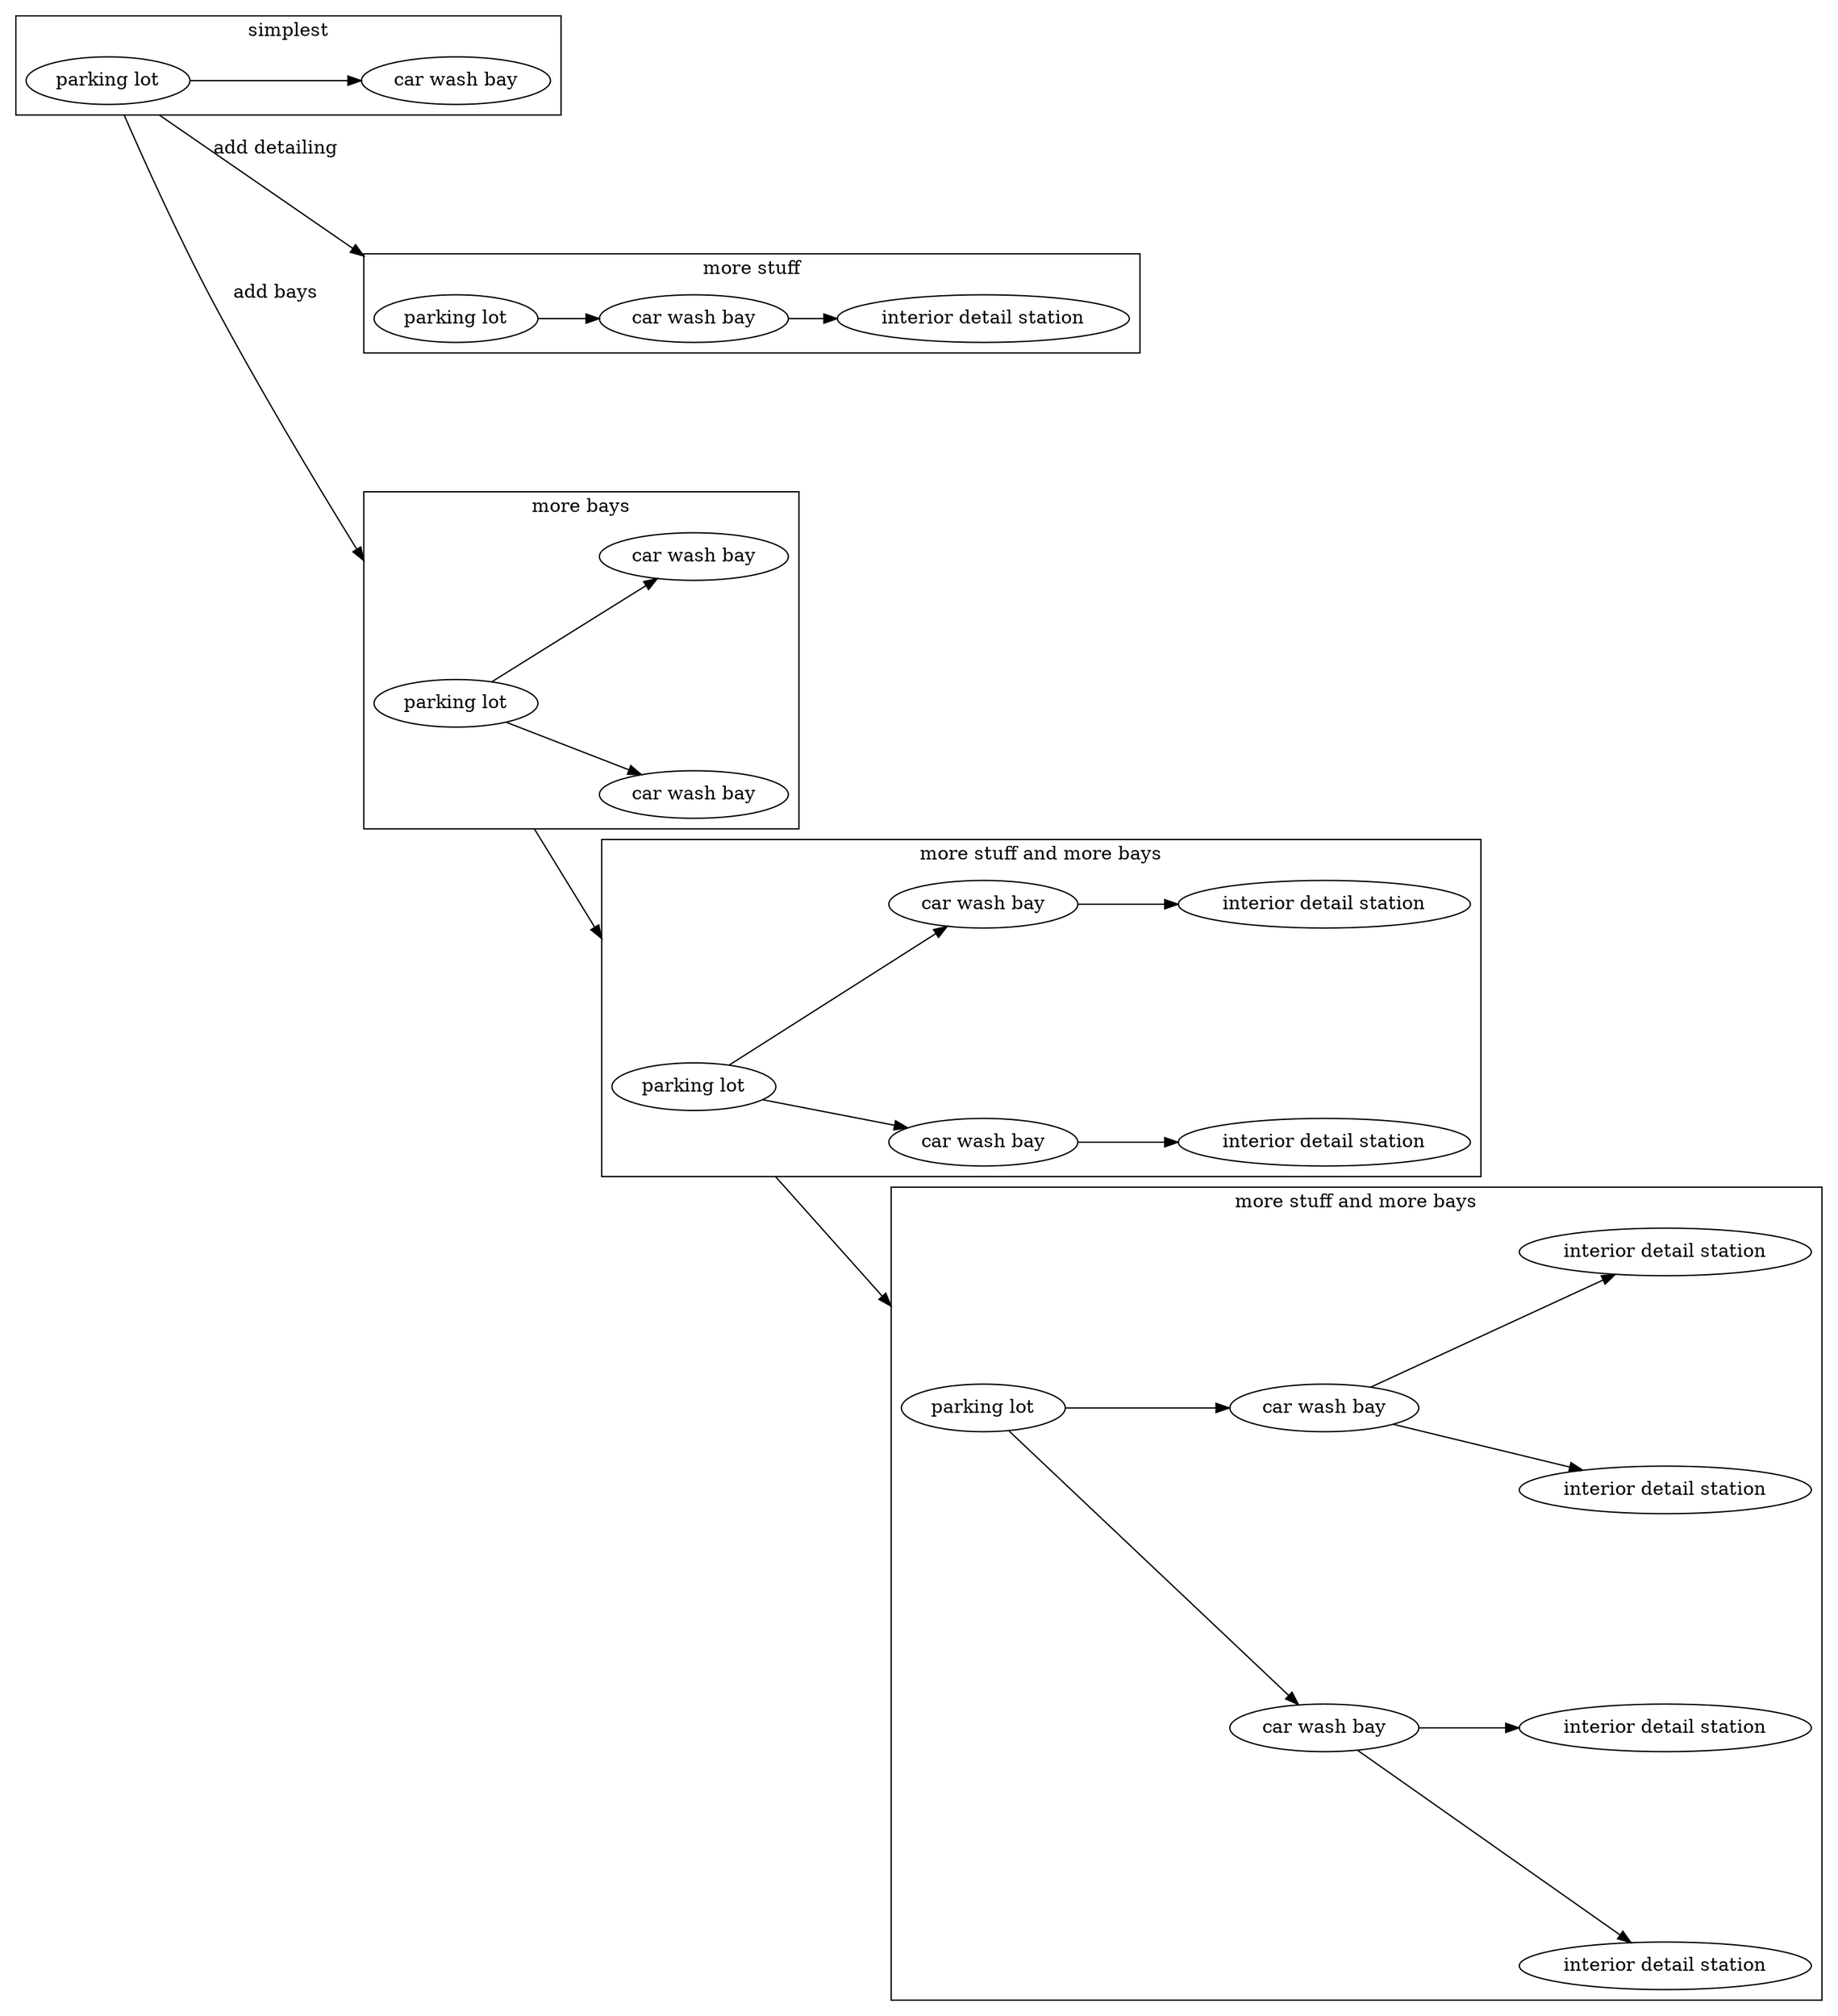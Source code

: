 # https://dreampuf.github.io/GraphvizOnline/
digraph G {

  graph [rankdir="LR"; nodesep=2; compound=true; ];

  subgraph cluster_0 {
    pl_0[label="parking lot"];
    cwb_0[label="car wash bay"];
    pl_0 -> cwb_0;
    label = "simplest";
  }

  subgraph cluster_1 {
    pl_1[label="parking lot"];
    cwb_1[label="car wash bay"];
    ids_1[label="interior detail station"];
    pl_1 -> cwb_1 -> ids_1;
    label="more stuff";
  }

  subgraph cluster_2 {
    pl_2[label="parking lot"];
    cwb_2a[label="car wash bay"];
    cwb_2b[label="car wash bay"];
    pl_2 -> cwb_2a;
    pl_2 -> cwb_2b;
    label = "more bays";
  }

  subgraph cluster_3 {
    pl_3[label="parking lot"];
    cwb_3a[label="car wash bay"];
    cwb_3b[label="car wash bay"];
    ids_3a[label="interior detail station"];
    ids_3b[label="interior detail station"];
    pl_3 -> cwb_3a -> ids_3a;
    pl_3 -> cwb_3b -> ids_3b;
    label="more stuff and more bays";
  }
  subgraph cluster_4 {
    pl_4[label="parking lot"];
    cwb_4a[label="car wash bay"];
    cwb_4b[label="car wash bay"];
    ids_4a1[label="interior detail station"];
    ids_4a2[label="interior detail station"];
    ids_4b1[label="interior detail station"];
    ids_4b2[label="interior detail station"];
    pl_4 -> cwb_4a -> ids_4a1;
    pl_4 -> cwb_4b -> ids_4b1;
    cwb_4a -> ids_4a2;
    cwb_4b -> ids_4b2;
    label="more stuff and more bays";
  }
  pl_0 -> pl_1 [ltail=cluster_0,lhead=cluster_1,label="add detailing"];
  pl_0 -> pl_2 [ltail=cluster_0,lhead=cluster_2,label="add bays"];
  pl_2 -> pl_3 [ltail=cluster_2,lhead=cluster_3];
  pl_3 -> pl_4 [ltail=cluster_3,lhead=cluster_4];
}
